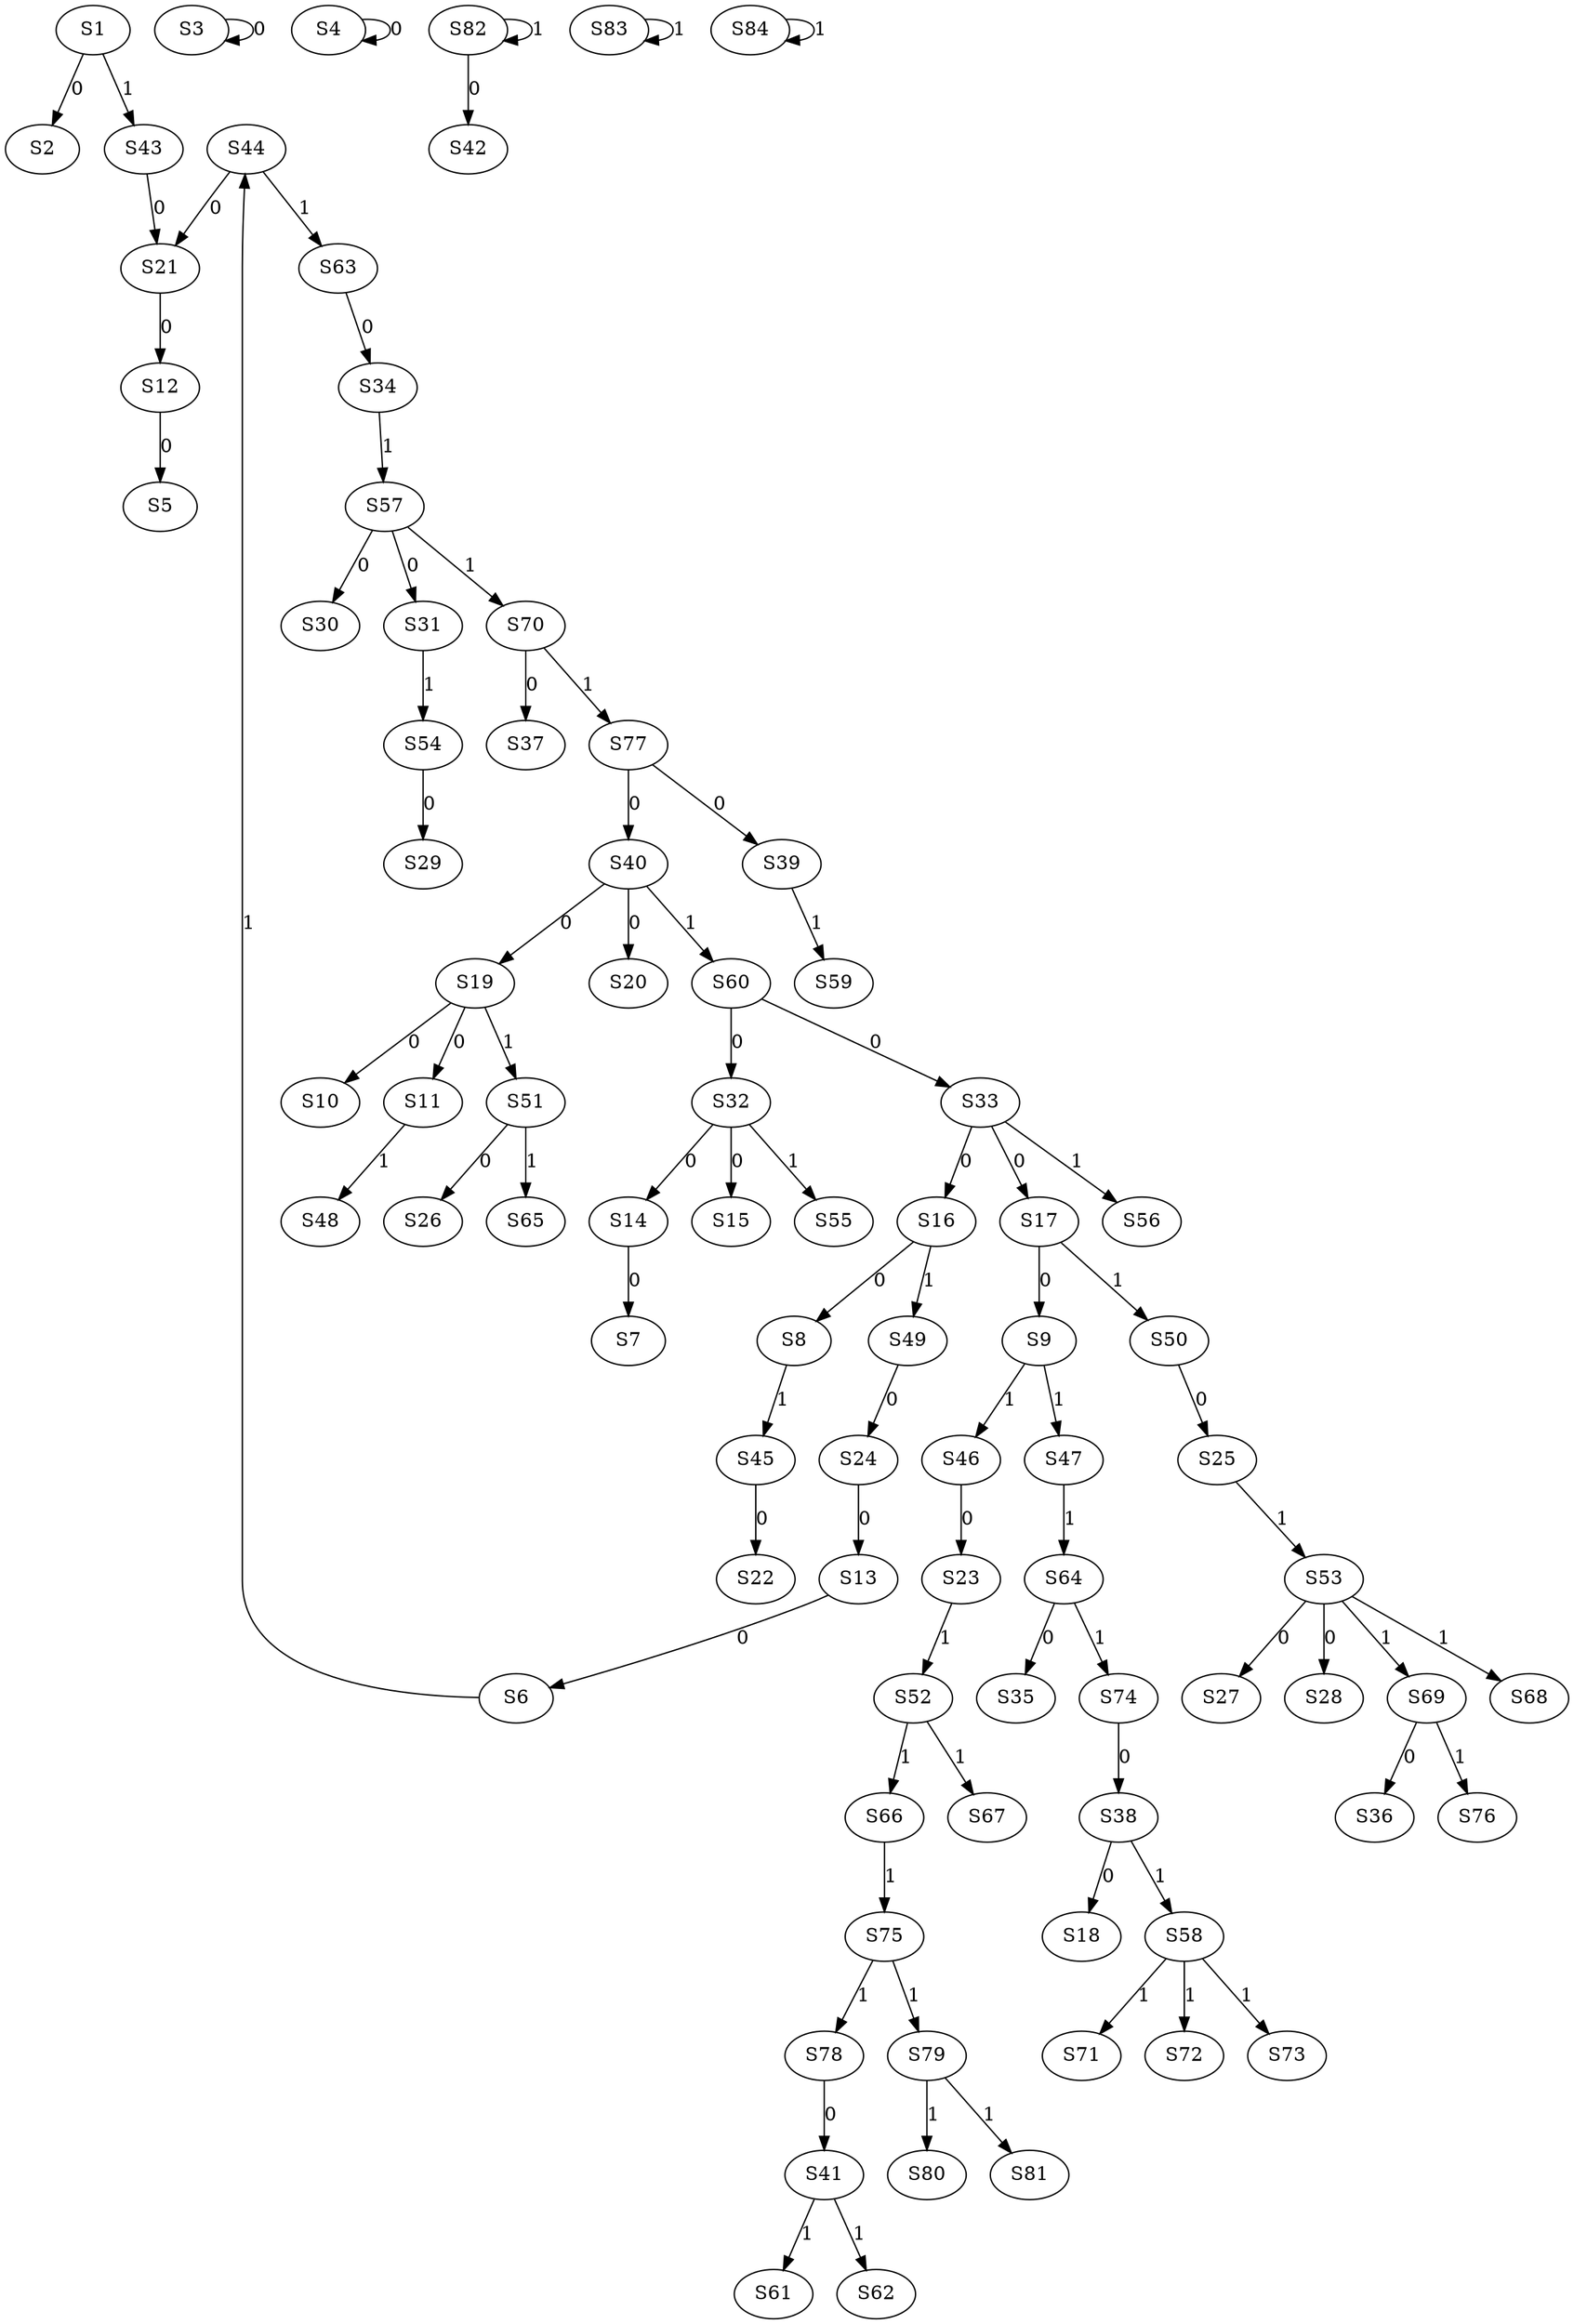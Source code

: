 strict digraph {
	S1 -> S2 [ label = 0 ];
	S3 -> S3 [ label = 0 ];
	S4 -> S4 [ label = 0 ];
	S12 -> S5 [ label = 0 ];
	S13 -> S6 [ label = 0 ];
	S14 -> S7 [ label = 0 ];
	S16 -> S8 [ label = 0 ];
	S17 -> S9 [ label = 0 ];
	S19 -> S10 [ label = 0 ];
	S19 -> S11 [ label = 0 ];
	S21 -> S12 [ label = 0 ];
	S24 -> S13 [ label = 0 ];
	S32 -> S14 [ label = 0 ];
	S32 -> S15 [ label = 0 ];
	S33 -> S16 [ label = 0 ];
	S33 -> S17 [ label = 0 ];
	S38 -> S18 [ label = 0 ];
	S40 -> S19 [ label = 0 ];
	S40 -> S20 [ label = 0 ];
	S43 -> S21 [ label = 0 ];
	S45 -> S22 [ label = 0 ];
	S46 -> S23 [ label = 0 ];
	S49 -> S24 [ label = 0 ];
	S50 -> S25 [ label = 0 ];
	S51 -> S26 [ label = 0 ];
	S53 -> S27 [ label = 0 ];
	S53 -> S28 [ label = 0 ];
	S54 -> S29 [ label = 0 ];
	S57 -> S30 [ label = 0 ];
	S57 -> S31 [ label = 0 ];
	S60 -> S32 [ label = 0 ];
	S60 -> S33 [ label = 0 ];
	S63 -> S34 [ label = 0 ];
	S64 -> S35 [ label = 0 ];
	S69 -> S36 [ label = 0 ];
	S70 -> S37 [ label = 0 ];
	S74 -> S38 [ label = 0 ];
	S77 -> S39 [ label = 0 ];
	S77 -> S40 [ label = 0 ];
	S78 -> S41 [ label = 0 ];
	S82 -> S42 [ label = 0 ];
	S1 -> S43 [ label = 1 ];
	S6 -> S44 [ label = 1 ];
	S8 -> S45 [ label = 1 ];
	S9 -> S46 [ label = 1 ];
	S9 -> S47 [ label = 1 ];
	S11 -> S48 [ label = 1 ];
	S16 -> S49 [ label = 1 ];
	S17 -> S50 [ label = 1 ];
	S19 -> S51 [ label = 1 ];
	S23 -> S52 [ label = 1 ];
	S25 -> S53 [ label = 1 ];
	S31 -> S54 [ label = 1 ];
	S32 -> S55 [ label = 1 ];
	S33 -> S56 [ label = 1 ];
	S34 -> S57 [ label = 1 ];
	S38 -> S58 [ label = 1 ];
	S39 -> S59 [ label = 1 ];
	S40 -> S60 [ label = 1 ];
	S41 -> S61 [ label = 1 ];
	S41 -> S62 [ label = 1 ];
	S44 -> S63 [ label = 1 ];
	S47 -> S64 [ label = 1 ];
	S51 -> S65 [ label = 1 ];
	S52 -> S66 [ label = 1 ];
	S52 -> S67 [ label = 1 ];
	S53 -> S68 [ label = 1 ];
	S53 -> S69 [ label = 1 ];
	S57 -> S70 [ label = 1 ];
	S58 -> S71 [ label = 1 ];
	S58 -> S72 [ label = 1 ];
	S58 -> S73 [ label = 1 ];
	S64 -> S74 [ label = 1 ];
	S66 -> S75 [ label = 1 ];
	S69 -> S76 [ label = 1 ];
	S70 -> S77 [ label = 1 ];
	S75 -> S78 [ label = 1 ];
	S75 -> S79 [ label = 1 ];
	S79 -> S80 [ label = 1 ];
	S79 -> S81 [ label = 1 ];
	S82 -> S82 [ label = 1 ];
	S83 -> S83 [ label = 1 ];
	S84 -> S84 [ label = 1 ];
	S44 -> S21 [ label = 0 ];
}
